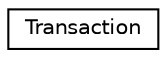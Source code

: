 digraph "Graphical Class Hierarchy"
{
 // LATEX_PDF_SIZE
  edge [fontname="Helvetica",fontsize="10",labelfontname="Helvetica",labelfontsize="10"];
  node [fontname="Helvetica",fontsize="10",shape=record];
  rankdir="LR";
  Node0 [label="Transaction",height=0.2,width=0.4,color="black", fillcolor="white", style="filled",URL="$classTransaction.html",tooltip="Changes to the editor state are grouped into transactions."];
}
